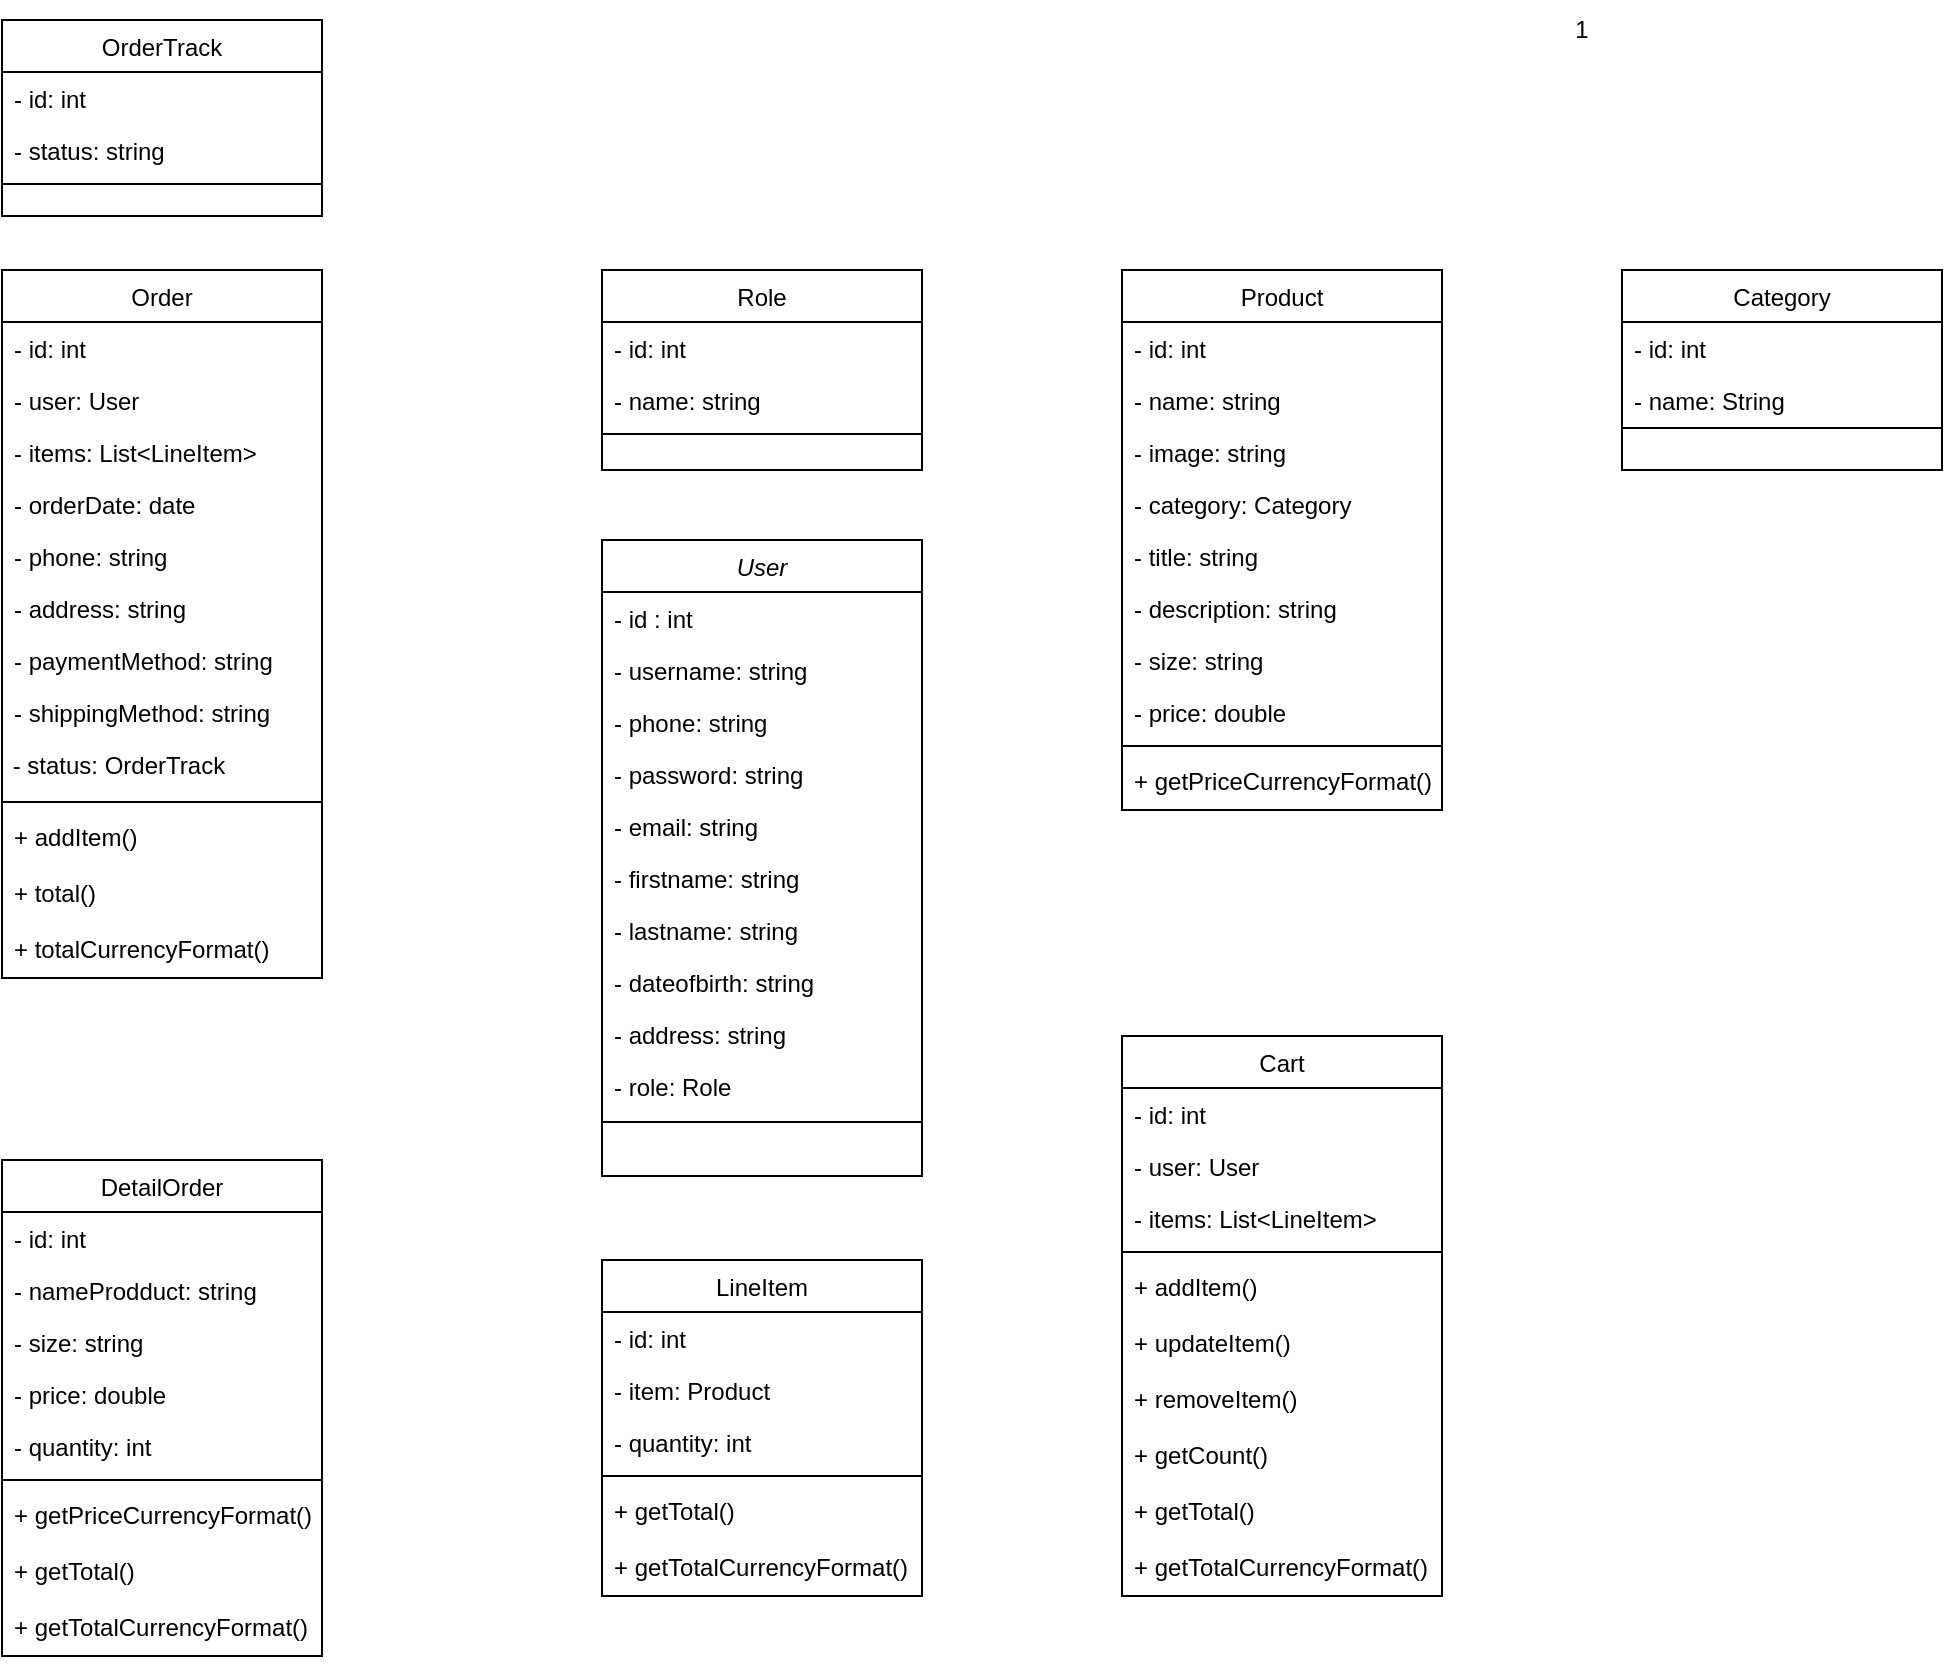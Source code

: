 <mxfile version="22.1.5" type="github">
  <diagram id="C5RBs43oDa-KdzZeNtuy" name="Page-1">
    <mxGraphModel dx="1994" dy="1788" grid="1" gridSize="10" guides="1" tooltips="1" connect="1" arrows="1" fold="1" page="1" pageScale="1" pageWidth="827" pageHeight="1169" math="0" shadow="0">
      <root>
        <mxCell id="WIyWlLk6GJQsqaUBKTNV-0" />
        <mxCell id="WIyWlLk6GJQsqaUBKTNV-1" parent="WIyWlLk6GJQsqaUBKTNV-0" />
        <mxCell id="zkfFHV4jXpPFQw0GAbJ--0" value="User" style="swimlane;fontStyle=2;align=center;verticalAlign=top;childLayout=stackLayout;horizontal=1;startSize=26;horizontalStack=0;resizeParent=1;resizeLast=0;collapsible=1;marginBottom=0;rounded=0;shadow=0;strokeWidth=1;" parent="WIyWlLk6GJQsqaUBKTNV-1" vertex="1">
          <mxGeometry x="270" y="-90" width="160" height="318" as="geometry">
            <mxRectangle x="230" y="140" width="160" height="26" as="alternateBounds" />
          </mxGeometry>
        </mxCell>
        <mxCell id="zkfFHV4jXpPFQw0GAbJ--1" value="- id : int" style="text;align=left;verticalAlign=top;spacingLeft=4;spacingRight=4;overflow=hidden;rotatable=0;points=[[0,0.5],[1,0.5]];portConstraint=eastwest;" parent="zkfFHV4jXpPFQw0GAbJ--0" vertex="1">
          <mxGeometry y="26" width="160" height="26" as="geometry" />
        </mxCell>
        <mxCell id="Cg63x-iaciKgatqvTNVq-11" value="- username: string" style="text;align=left;verticalAlign=top;spacingLeft=4;spacingRight=4;overflow=hidden;rotatable=0;points=[[0,0.5],[1,0.5]];portConstraint=eastwest;" vertex="1" parent="zkfFHV4jXpPFQw0GAbJ--0">
          <mxGeometry y="52" width="160" height="26" as="geometry" />
        </mxCell>
        <mxCell id="kj-ESZTkYVM4pJQoesEY-0" value="- phone: string" style="text;align=left;verticalAlign=top;spacingLeft=4;spacingRight=4;overflow=hidden;rotatable=0;points=[[0,0.5],[1,0.5]];portConstraint=eastwest;rounded=0;shadow=0;html=0;" parent="zkfFHV4jXpPFQw0GAbJ--0" vertex="1">
          <mxGeometry y="78" width="160" height="26" as="geometry" />
        </mxCell>
        <mxCell id="zkfFHV4jXpPFQw0GAbJ--3" value="- password: string&#xa;" style="text;align=left;verticalAlign=top;spacingLeft=4;spacingRight=4;overflow=hidden;rotatable=0;points=[[0,0.5],[1,0.5]];portConstraint=eastwest;rounded=0;shadow=0;html=0;" parent="zkfFHV4jXpPFQw0GAbJ--0" vertex="1">
          <mxGeometry y="104" width="160" height="26" as="geometry" />
        </mxCell>
        <mxCell id="zkfFHV4jXpPFQw0GAbJ--2" value="- email: string" style="text;align=left;verticalAlign=top;spacingLeft=4;spacingRight=4;overflow=hidden;rotatable=0;points=[[0,0.5],[1,0.5]];portConstraint=eastwest;rounded=0;shadow=0;html=0;" parent="zkfFHV4jXpPFQw0GAbJ--0" vertex="1">
          <mxGeometry y="130" width="160" height="26" as="geometry" />
        </mxCell>
        <mxCell id="S6E7kFVQCWdKaX6mD7u5-1" value="- firstname: string&#xa;" style="text;align=left;verticalAlign=top;spacingLeft=4;spacingRight=4;overflow=hidden;rotatable=0;points=[[0,0.5],[1,0.5]];portConstraint=eastwest;rounded=0;shadow=0;html=0;" parent="zkfFHV4jXpPFQw0GAbJ--0" vertex="1">
          <mxGeometry y="156" width="160" height="26" as="geometry" />
        </mxCell>
        <mxCell id="S6E7kFVQCWdKaX6mD7u5-2" value="- lastname: string" style="text;align=left;verticalAlign=top;spacingLeft=4;spacingRight=4;overflow=hidden;rotatable=0;points=[[0,0.5],[1,0.5]];portConstraint=eastwest;rounded=0;shadow=0;html=0;" parent="zkfFHV4jXpPFQw0GAbJ--0" vertex="1">
          <mxGeometry y="182" width="160" height="26" as="geometry" />
        </mxCell>
        <mxCell id="S6E7kFVQCWdKaX6mD7u5-3" value="- dateofbirth: string" style="text;align=left;verticalAlign=top;spacingLeft=4;spacingRight=4;overflow=hidden;rotatable=0;points=[[0,0.5],[1,0.5]];portConstraint=eastwest;rounded=0;shadow=0;html=0;" parent="zkfFHV4jXpPFQw0GAbJ--0" vertex="1">
          <mxGeometry y="208" width="160" height="26" as="geometry" />
        </mxCell>
        <mxCell id="S6E7kFVQCWdKaX6mD7u5-5" value="- address: string " style="text;align=left;verticalAlign=top;spacingLeft=4;spacingRight=4;overflow=hidden;rotatable=0;points=[[0,0.5],[1,0.5]];portConstraint=eastwest;rounded=0;shadow=0;html=0;" parent="zkfFHV4jXpPFQw0GAbJ--0" vertex="1">
          <mxGeometry y="234" width="160" height="26" as="geometry" />
        </mxCell>
        <mxCell id="S6E7kFVQCWdKaX6mD7u5-27" value="- role: Role " style="text;align=left;verticalAlign=top;spacingLeft=4;spacingRight=4;overflow=hidden;rotatable=0;points=[[0,0.5],[1,0.5]];portConstraint=eastwest;rounded=0;shadow=0;html=0;" parent="zkfFHV4jXpPFQw0GAbJ--0" vertex="1">
          <mxGeometry y="260" width="160" height="26" as="geometry" />
        </mxCell>
        <mxCell id="zkfFHV4jXpPFQw0GAbJ--4" value="" style="line;html=1;strokeWidth=1;align=left;verticalAlign=middle;spacingTop=-1;spacingLeft=3;spacingRight=3;rotatable=0;labelPosition=right;points=[];portConstraint=eastwest;" parent="zkfFHV4jXpPFQw0GAbJ--0" vertex="1">
          <mxGeometry y="286" width="160" height="10" as="geometry" />
        </mxCell>
        <mxCell id="S6E7kFVQCWdKaX6mD7u5-20" value="Role" style="swimlane;fontStyle=0;align=center;verticalAlign=top;childLayout=stackLayout;horizontal=1;startSize=26;horizontalStack=0;resizeParent=1;resizeLast=0;collapsible=1;marginBottom=0;rounded=0;shadow=0;strokeWidth=1;" parent="WIyWlLk6GJQsqaUBKTNV-1" vertex="1">
          <mxGeometry x="270" y="-225" width="160" height="100" as="geometry">
            <mxRectangle x="550" y="140" width="160" height="26" as="alternateBounds" />
          </mxGeometry>
        </mxCell>
        <mxCell id="S6E7kFVQCWdKaX6mD7u5-21" value="- id: int" style="text;align=left;verticalAlign=top;spacingLeft=4;spacingRight=4;overflow=hidden;rotatable=0;points=[[0,0.5],[1,0.5]];portConstraint=eastwest;" parent="S6E7kFVQCWdKaX6mD7u5-20" vertex="1">
          <mxGeometry y="26" width="160" height="26" as="geometry" />
        </mxCell>
        <mxCell id="S6E7kFVQCWdKaX6mD7u5-22" value="- name: string" style="text;align=left;verticalAlign=top;spacingLeft=4;spacingRight=4;overflow=hidden;rotatable=0;points=[[0,0.5],[1,0.5]];portConstraint=eastwest;rounded=0;shadow=0;html=0;" parent="S6E7kFVQCWdKaX6mD7u5-20" vertex="1">
          <mxGeometry y="52" width="160" height="26" as="geometry" />
        </mxCell>
        <mxCell id="S6E7kFVQCWdKaX6mD7u5-26" value="" style="line;html=1;strokeWidth=1;align=left;verticalAlign=middle;spacingTop=-1;spacingLeft=3;spacingRight=3;rotatable=0;labelPosition=right;points=[];portConstraint=eastwest;" parent="S6E7kFVQCWdKaX6mD7u5-20" vertex="1">
          <mxGeometry y="78" width="160" height="8" as="geometry" />
        </mxCell>
        <mxCell id="S6E7kFVQCWdKaX6mD7u5-32" value="1" style="text;html=1;strokeColor=none;fillColor=none;align=center;verticalAlign=middle;whiteSpace=wrap;rounded=0;" parent="WIyWlLk6GJQsqaUBKTNV-1" vertex="1">
          <mxGeometry x="730" y="-360" width="60" height="30" as="geometry" />
        </mxCell>
        <mxCell id="S6E7kFVQCWdKaX6mD7u5-72" value="Cart" style="swimlane;fontStyle=0;align=center;verticalAlign=top;childLayout=stackLayout;horizontal=1;startSize=26;horizontalStack=0;resizeParent=1;resizeLast=0;collapsible=1;marginBottom=0;rounded=0;shadow=0;strokeWidth=1;" parent="WIyWlLk6GJQsqaUBKTNV-1" vertex="1">
          <mxGeometry x="530" y="158" width="160" height="280" as="geometry">
            <mxRectangle x="550" y="140" width="160" height="26" as="alternateBounds" />
          </mxGeometry>
        </mxCell>
        <mxCell id="Cg63x-iaciKgatqvTNVq-4" value="- id: int" style="text;align=left;verticalAlign=top;spacingLeft=4;spacingRight=4;overflow=hidden;rotatable=0;points=[[0,0.5],[1,0.5]];portConstraint=eastwest;" vertex="1" parent="S6E7kFVQCWdKaX6mD7u5-72">
          <mxGeometry y="26" width="160" height="26" as="geometry" />
        </mxCell>
        <mxCell id="Cg63x-iaciKgatqvTNVq-5" value="- user: User" style="text;align=left;verticalAlign=top;spacingLeft=4;spacingRight=4;overflow=hidden;rotatable=0;points=[[0,0.5],[1,0.5]];portConstraint=eastwest;rounded=0;shadow=0;html=0;" vertex="1" parent="S6E7kFVQCWdKaX6mD7u5-72">
          <mxGeometry y="52" width="160" height="26" as="geometry" />
        </mxCell>
        <mxCell id="S6E7kFVQCWdKaX6mD7u5-73" value="- items: List&lt;LineItem&gt;" style="text;align=left;verticalAlign=top;spacingLeft=4;spacingRight=4;overflow=hidden;rotatable=0;points=[[0,0.5],[1,0.5]];portConstraint=eastwest;" parent="S6E7kFVQCWdKaX6mD7u5-72" vertex="1">
          <mxGeometry y="78" width="160" height="26" as="geometry" />
        </mxCell>
        <mxCell id="S6E7kFVQCWdKaX6mD7u5-76" value="" style="line;html=1;strokeWidth=1;align=left;verticalAlign=middle;spacingTop=-1;spacingLeft=3;spacingRight=3;rotatable=0;labelPosition=right;points=[];portConstraint=eastwest;" parent="S6E7kFVQCWdKaX6mD7u5-72" vertex="1">
          <mxGeometry y="104" width="160" height="8" as="geometry" />
        </mxCell>
        <mxCell id="Cg63x-iaciKgatqvTNVq-6" value="+ addItem()" style="text;align=left;verticalAlign=top;spacingLeft=4;spacingRight=4;overflow=hidden;rotatable=0;points=[[0,0.5],[1,0.5]];portConstraint=eastwest;rounded=0;shadow=0;html=0;" vertex="1" parent="S6E7kFVQCWdKaX6mD7u5-72">
          <mxGeometry y="112" width="160" height="28" as="geometry" />
        </mxCell>
        <mxCell id="S6E7kFVQCWdKaX6mD7u5-77" value="+ updateItem()" style="text;align=left;verticalAlign=top;spacingLeft=4;spacingRight=4;overflow=hidden;rotatable=0;points=[[0,0.5],[1,0.5]];portConstraint=eastwest;rounded=0;shadow=0;html=0;" parent="S6E7kFVQCWdKaX6mD7u5-72" vertex="1">
          <mxGeometry y="140" width="160" height="28" as="geometry" />
        </mxCell>
        <mxCell id="S6E7kFVQCWdKaX6mD7u5-78" value="+ removeItem()" style="text;align=left;verticalAlign=top;spacingLeft=4;spacingRight=4;overflow=hidden;rotatable=0;points=[[0,0.5],[1,0.5]];portConstraint=eastwest;rounded=0;shadow=0;html=0;" parent="S6E7kFVQCWdKaX6mD7u5-72" vertex="1">
          <mxGeometry y="168" width="160" height="28" as="geometry" />
        </mxCell>
        <mxCell id="Cg63x-iaciKgatqvTNVq-7" value="+ getCount()" style="text;align=left;verticalAlign=top;spacingLeft=4;spacingRight=4;overflow=hidden;rotatable=0;points=[[0,0.5],[1,0.5]];portConstraint=eastwest;rounded=0;shadow=0;html=0;" vertex="1" parent="S6E7kFVQCWdKaX6mD7u5-72">
          <mxGeometry y="196" width="160" height="28" as="geometry" />
        </mxCell>
        <mxCell id="Cg63x-iaciKgatqvTNVq-8" value="+ getTotal()" style="text;align=left;verticalAlign=top;spacingLeft=4;spacingRight=4;overflow=hidden;rotatable=0;points=[[0,0.5],[1,0.5]];portConstraint=eastwest;rounded=0;shadow=0;html=0;" vertex="1" parent="S6E7kFVQCWdKaX6mD7u5-72">
          <mxGeometry y="224" width="160" height="28" as="geometry" />
        </mxCell>
        <mxCell id="Cg63x-iaciKgatqvTNVq-9" value="+ getTotalCurrencyFormat()" style="text;align=left;verticalAlign=top;spacingLeft=4;spacingRight=4;overflow=hidden;rotatable=0;points=[[0,0.5],[1,0.5]];portConstraint=eastwest;rounded=0;shadow=0;html=0;" vertex="1" parent="S6E7kFVQCWdKaX6mD7u5-72">
          <mxGeometry y="252" width="160" height="28" as="geometry" />
        </mxCell>
        <mxCell id="S6E7kFVQCWdKaX6mD7u5-82" value="LineItem" style="swimlane;fontStyle=0;align=center;verticalAlign=top;childLayout=stackLayout;horizontal=1;startSize=26;horizontalStack=0;resizeParent=1;resizeLast=0;collapsible=1;marginBottom=0;rounded=0;shadow=0;strokeWidth=1;" parent="WIyWlLk6GJQsqaUBKTNV-1" vertex="1">
          <mxGeometry x="270" y="270" width="160" height="168" as="geometry">
            <mxRectangle x="550" y="140" width="160" height="26" as="alternateBounds" />
          </mxGeometry>
        </mxCell>
        <mxCell id="Cg63x-iaciKgatqvTNVq-10" value="- id: int" style="text;align=left;verticalAlign=top;spacingLeft=4;spacingRight=4;overflow=hidden;rotatable=0;points=[[0,0.5],[1,0.5]];portConstraint=eastwest;" vertex="1" parent="S6E7kFVQCWdKaX6mD7u5-82">
          <mxGeometry y="26" width="160" height="26" as="geometry" />
        </mxCell>
        <mxCell id="S6E7kFVQCWdKaX6mD7u5-83" value="- item: Product" style="text;align=left;verticalAlign=top;spacingLeft=4;spacingRight=4;overflow=hidden;rotatable=0;points=[[0,0.5],[1,0.5]];portConstraint=eastwest;" parent="S6E7kFVQCWdKaX6mD7u5-82" vertex="1">
          <mxGeometry y="52" width="160" height="26" as="geometry" />
        </mxCell>
        <mxCell id="S6E7kFVQCWdKaX6mD7u5-87" value="- quantity: int" style="text;align=left;verticalAlign=top;spacingLeft=4;spacingRight=4;overflow=hidden;rotatable=0;points=[[0,0.5],[1,0.5]];portConstraint=eastwest;" parent="S6E7kFVQCWdKaX6mD7u5-82" vertex="1">
          <mxGeometry y="78" width="160" height="26" as="geometry" />
        </mxCell>
        <mxCell id="S6E7kFVQCWdKaX6mD7u5-84" value="" style="line;html=1;strokeWidth=1;align=left;verticalAlign=middle;spacingTop=-1;spacingLeft=3;spacingRight=3;rotatable=0;labelPosition=right;points=[];portConstraint=eastwest;" parent="S6E7kFVQCWdKaX6mD7u5-82" vertex="1">
          <mxGeometry y="104" width="160" height="8" as="geometry" />
        </mxCell>
        <mxCell id="S6E7kFVQCWdKaX6mD7u5-85" value="+ getTotal()" style="text;align=left;verticalAlign=top;spacingLeft=4;spacingRight=4;overflow=hidden;rotatable=0;points=[[0,0.5],[1,0.5]];portConstraint=eastwest;rounded=0;shadow=0;html=0;" parent="S6E7kFVQCWdKaX6mD7u5-82" vertex="1">
          <mxGeometry y="112" width="160" height="28" as="geometry" />
        </mxCell>
        <mxCell id="S6E7kFVQCWdKaX6mD7u5-86" value="+ getTotalCurrencyFormat()" style="text;align=left;verticalAlign=top;spacingLeft=4;spacingRight=4;overflow=hidden;rotatable=0;points=[[0,0.5],[1,0.5]];portConstraint=eastwest;rounded=0;shadow=0;html=0;" parent="S6E7kFVQCWdKaX6mD7u5-82" vertex="1">
          <mxGeometry y="140" width="160" height="28" as="geometry" />
        </mxCell>
        <mxCell id="S6E7kFVQCWdKaX6mD7u5-88" value="Product" style="swimlane;fontStyle=0;align=center;verticalAlign=top;childLayout=stackLayout;horizontal=1;startSize=26;horizontalStack=0;resizeParent=1;resizeLast=0;collapsible=1;marginBottom=0;rounded=0;shadow=0;strokeWidth=1;" parent="WIyWlLk6GJQsqaUBKTNV-1" vertex="1">
          <mxGeometry x="530" y="-225" width="160" height="270" as="geometry">
            <mxRectangle x="550" y="140" width="160" height="26" as="alternateBounds" />
          </mxGeometry>
        </mxCell>
        <mxCell id="S6E7kFVQCWdKaX6mD7u5-89" value="- id: int" style="text;align=left;verticalAlign=top;spacingLeft=4;spacingRight=4;overflow=hidden;rotatable=0;points=[[0,0.5],[1,0.5]];portConstraint=eastwest;" parent="S6E7kFVQCWdKaX6mD7u5-88" vertex="1">
          <mxGeometry y="26" width="160" height="26" as="geometry" />
        </mxCell>
        <mxCell id="Cg63x-iaciKgatqvTNVq-0" value="- name: string" style="text;align=left;verticalAlign=top;spacingLeft=4;spacingRight=4;overflow=hidden;rotatable=0;points=[[0,0.5],[1,0.5]];portConstraint=eastwest;" vertex="1" parent="S6E7kFVQCWdKaX6mD7u5-88">
          <mxGeometry y="52" width="160" height="26" as="geometry" />
        </mxCell>
        <mxCell id="Cg63x-iaciKgatqvTNVq-1" value="- image: string" style="text;align=left;verticalAlign=top;spacingLeft=4;spacingRight=4;overflow=hidden;rotatable=0;points=[[0,0.5],[1,0.5]];portConstraint=eastwest;" vertex="1" parent="S6E7kFVQCWdKaX6mD7u5-88">
          <mxGeometry y="78" width="160" height="26" as="geometry" />
        </mxCell>
        <mxCell id="S6E7kFVQCWdKaX6mD7u5-90" value="- category: Category" style="text;align=left;verticalAlign=top;spacingLeft=4;spacingRight=4;overflow=hidden;rotatable=0;points=[[0,0.5],[1,0.5]];portConstraint=eastwest;rounded=0;shadow=0;html=0;" parent="S6E7kFVQCWdKaX6mD7u5-88" vertex="1">
          <mxGeometry y="104" width="160" height="26" as="geometry" />
        </mxCell>
        <mxCell id="S6E7kFVQCWdKaX6mD7u5-91" value="- title: string" style="text;align=left;verticalAlign=top;spacingLeft=4;spacingRight=4;overflow=hidden;rotatable=0;points=[[0,0.5],[1,0.5]];portConstraint=eastwest;rounded=0;shadow=0;html=0;" parent="S6E7kFVQCWdKaX6mD7u5-88" vertex="1">
          <mxGeometry y="130" width="160" height="26" as="geometry" />
        </mxCell>
        <mxCell id="S6E7kFVQCWdKaX6mD7u5-92" value="- description: string" style="text;align=left;verticalAlign=top;spacingLeft=4;spacingRight=4;overflow=hidden;rotatable=0;points=[[0,0.5],[1,0.5]];portConstraint=eastwest;rounded=0;shadow=0;html=0;" parent="S6E7kFVQCWdKaX6mD7u5-88" vertex="1">
          <mxGeometry y="156" width="160" height="26" as="geometry" />
        </mxCell>
        <mxCell id="Cg63x-iaciKgatqvTNVq-2" value="- size: string" style="text;align=left;verticalAlign=top;spacingLeft=4;spacingRight=4;overflow=hidden;rotatable=0;points=[[0,0.5],[1,0.5]];portConstraint=eastwest;" vertex="1" parent="S6E7kFVQCWdKaX6mD7u5-88">
          <mxGeometry y="182" width="160" height="26" as="geometry" />
        </mxCell>
        <mxCell id="S6E7kFVQCWdKaX6mD7u5-95" value="- price: double" style="text;align=left;verticalAlign=top;spacingLeft=4;spacingRight=4;overflow=hidden;rotatable=0;points=[[0,0.5],[1,0.5]];portConstraint=eastwest;rounded=0;shadow=0;html=0;" parent="S6E7kFVQCWdKaX6mD7u5-88" vertex="1">
          <mxGeometry y="208" width="160" height="26" as="geometry" />
        </mxCell>
        <mxCell id="S6E7kFVQCWdKaX6mD7u5-93" value="" style="line;html=1;strokeWidth=1;align=left;verticalAlign=middle;spacingTop=-1;spacingLeft=3;spacingRight=3;rotatable=0;labelPosition=right;points=[];portConstraint=eastwest;" parent="S6E7kFVQCWdKaX6mD7u5-88" vertex="1">
          <mxGeometry y="234" width="160" height="8" as="geometry" />
        </mxCell>
        <mxCell id="kj-ESZTkYVM4pJQoesEY-11" value="+ getPriceCurrencyFormat()" style="text;align=left;verticalAlign=top;spacingLeft=4;spacingRight=4;overflow=hidden;rotatable=0;points=[[0,0.5],[1,0.5]];portConstraint=eastwest;rounded=0;shadow=0;html=0;" parent="S6E7kFVQCWdKaX6mD7u5-88" vertex="1">
          <mxGeometry y="242" width="160" height="28" as="geometry" />
        </mxCell>
        <mxCell id="S6E7kFVQCWdKaX6mD7u5-102" value="Category" style="swimlane;fontStyle=0;align=center;verticalAlign=top;childLayout=stackLayout;horizontal=1;startSize=26;horizontalStack=0;resizeParent=1;resizeLast=0;collapsible=1;marginBottom=0;rounded=0;shadow=0;strokeWidth=1;" parent="WIyWlLk6GJQsqaUBKTNV-1" vertex="1">
          <mxGeometry x="780" y="-225" width="160" height="100" as="geometry">
            <mxRectangle x="550" y="140" width="160" height="26" as="alternateBounds" />
          </mxGeometry>
        </mxCell>
        <mxCell id="S6E7kFVQCWdKaX6mD7u5-103" value="- id: int" style="text;align=left;verticalAlign=top;spacingLeft=4;spacingRight=4;overflow=hidden;rotatable=0;points=[[0,0.5],[1,0.5]];portConstraint=eastwest;" parent="S6E7kFVQCWdKaX6mD7u5-102" vertex="1">
          <mxGeometry y="26" width="160" height="26" as="geometry" />
        </mxCell>
        <mxCell id="S6E7kFVQCWdKaX6mD7u5-104" value="- name: String" style="text;align=left;verticalAlign=top;spacingLeft=4;spacingRight=4;overflow=hidden;rotatable=0;points=[[0,0.5],[1,0.5]];portConstraint=eastwest;" parent="S6E7kFVQCWdKaX6mD7u5-102" vertex="1">
          <mxGeometry y="52" width="160" height="26" as="geometry" />
        </mxCell>
        <mxCell id="S6E7kFVQCWdKaX6mD7u5-105" value="" style="line;html=1;strokeWidth=1;align=left;verticalAlign=middle;spacingTop=-1;spacingLeft=3;spacingRight=3;rotatable=0;labelPosition=right;points=[];portConstraint=eastwest;" parent="S6E7kFVQCWdKaX6mD7u5-102" vertex="1">
          <mxGeometry y="78" width="160" height="2" as="geometry" />
        </mxCell>
        <mxCell id="S6E7kFVQCWdKaX6mD7u5-122" value="Order" style="swimlane;fontStyle=0;align=center;verticalAlign=top;childLayout=stackLayout;horizontal=1;startSize=26;horizontalStack=0;resizeParent=1;resizeLast=0;collapsible=1;marginBottom=0;rounded=0;shadow=0;strokeWidth=1;" parent="WIyWlLk6GJQsqaUBKTNV-1" vertex="1">
          <mxGeometry x="-30" y="-225" width="160" height="354" as="geometry">
            <mxRectangle x="550" y="140" width="160" height="26" as="alternateBounds" />
          </mxGeometry>
        </mxCell>
        <mxCell id="S6E7kFVQCWdKaX6mD7u5-123" value="- id: int" style="text;align=left;verticalAlign=top;spacingLeft=4;spacingRight=4;overflow=hidden;rotatable=0;points=[[0,0.5],[1,0.5]];portConstraint=eastwest;" parent="S6E7kFVQCWdKaX6mD7u5-122" vertex="1">
          <mxGeometry y="26" width="160" height="26" as="geometry" />
        </mxCell>
        <mxCell id="S6E7kFVQCWdKaX6mD7u5-124" value="- user: User" style="text;align=left;verticalAlign=top;spacingLeft=4;spacingRight=4;overflow=hidden;rotatable=0;points=[[0,0.5],[1,0.5]];portConstraint=eastwest;rounded=0;shadow=0;html=0;" parent="S6E7kFVQCWdKaX6mD7u5-122" vertex="1">
          <mxGeometry y="52" width="160" height="26" as="geometry" />
        </mxCell>
        <mxCell id="S6E7kFVQCWdKaX6mD7u5-132" value="- items: List&lt;LineItem&gt;" style="text;align=left;verticalAlign=top;spacingLeft=4;spacingRight=4;overflow=hidden;rotatable=0;points=[[0,0.5],[1,0.5]];portConstraint=eastwest;" parent="S6E7kFVQCWdKaX6mD7u5-122" vertex="1">
          <mxGeometry y="78" width="160" height="26" as="geometry" />
        </mxCell>
        <mxCell id="S6E7kFVQCWdKaX6mD7u5-125" value="- orderDate: date" style="text;align=left;verticalAlign=top;spacingLeft=4;spacingRight=4;overflow=hidden;rotatable=0;points=[[0,0.5],[1,0.5]];portConstraint=eastwest;rounded=0;shadow=0;html=0;" parent="S6E7kFVQCWdKaX6mD7u5-122" vertex="1">
          <mxGeometry y="104" width="160" height="26" as="geometry" />
        </mxCell>
        <mxCell id="Cg63x-iaciKgatqvTNVq-12" value="- phone: string" style="text;align=left;verticalAlign=top;spacingLeft=4;spacingRight=4;overflow=hidden;rotatable=0;points=[[0,0.5],[1,0.5]];portConstraint=eastwest;rounded=0;shadow=0;html=0;" vertex="1" parent="S6E7kFVQCWdKaX6mD7u5-122">
          <mxGeometry y="130" width="160" height="26" as="geometry" />
        </mxCell>
        <mxCell id="Cg63x-iaciKgatqvTNVq-13" value="- address: string " style="text;align=left;verticalAlign=top;spacingLeft=4;spacingRight=4;overflow=hidden;rotatable=0;points=[[0,0.5],[1,0.5]];portConstraint=eastwest;rounded=0;shadow=0;html=0;" vertex="1" parent="S6E7kFVQCWdKaX6mD7u5-122">
          <mxGeometry y="156" width="160" height="26" as="geometry" />
        </mxCell>
        <mxCell id="S6E7kFVQCWdKaX6mD7u5-133" value="- paymentMethod: string" style="text;align=left;verticalAlign=top;spacingLeft=4;spacingRight=4;overflow=hidden;rotatable=0;points=[[0,0.5],[1,0.5]];portConstraint=eastwest;rounded=0;shadow=0;html=0;" parent="S6E7kFVQCWdKaX6mD7u5-122" vertex="1">
          <mxGeometry y="182" width="160" height="26" as="geometry" />
        </mxCell>
        <mxCell id="S6E7kFVQCWdKaX6mD7u5-134" value="- shippingMethod: string" style="text;align=left;verticalAlign=top;spacingLeft=4;spacingRight=4;overflow=hidden;rotatable=0;points=[[0,0.5],[1,0.5]];portConstraint=eastwest;rounded=0;shadow=0;html=0;" parent="S6E7kFVQCWdKaX6mD7u5-122" vertex="1">
          <mxGeometry y="208" width="160" height="26" as="geometry" />
        </mxCell>
        <mxCell id="S6E7kFVQCWdKaX6mD7u5-155" value="&amp;nbsp;- status: OrderTrack" style="text;whiteSpace=wrap;html=1;" parent="S6E7kFVQCWdKaX6mD7u5-122" vertex="1">
          <mxGeometry y="234" width="160" height="28" as="geometry" />
        </mxCell>
        <mxCell id="S6E7kFVQCWdKaX6mD7u5-126" value="" style="line;html=1;strokeWidth=1;align=left;verticalAlign=middle;spacingTop=-1;spacingLeft=3;spacingRight=3;rotatable=0;labelPosition=right;points=[];portConstraint=eastwest;" parent="S6E7kFVQCWdKaX6mD7u5-122" vertex="1">
          <mxGeometry y="262" width="160" height="8" as="geometry" />
        </mxCell>
        <mxCell id="Cg63x-iaciKgatqvTNVq-15" value="+ addItem()" style="text;align=left;verticalAlign=top;spacingLeft=4;spacingRight=4;overflow=hidden;rotatable=0;points=[[0,0.5],[1,0.5]];portConstraint=eastwest;rounded=0;shadow=0;html=0;" vertex="1" parent="S6E7kFVQCWdKaX6mD7u5-122">
          <mxGeometry y="270" width="160" height="28" as="geometry" />
        </mxCell>
        <mxCell id="kj-ESZTkYVM4pJQoesEY-6" value="+ total()" style="text;align=left;verticalAlign=top;spacingLeft=4;spacingRight=4;overflow=hidden;rotatable=0;points=[[0,0.5],[1,0.5]];portConstraint=eastwest;rounded=0;shadow=0;html=0;" parent="S6E7kFVQCWdKaX6mD7u5-122" vertex="1">
          <mxGeometry y="298" width="160" height="28" as="geometry" />
        </mxCell>
        <mxCell id="kj-ESZTkYVM4pJQoesEY-7" value="+ totalCurrencyFormat()" style="text;align=left;verticalAlign=top;spacingLeft=4;spacingRight=4;overflow=hidden;rotatable=0;points=[[0,0.5],[1,0.5]];portConstraint=eastwest;rounded=0;shadow=0;html=0;" parent="S6E7kFVQCWdKaX6mD7u5-122" vertex="1">
          <mxGeometry y="326" width="160" height="28" as="geometry" />
        </mxCell>
        <mxCell id="S6E7kFVQCWdKaX6mD7u5-146" value="OrderTrack" style="swimlane;fontStyle=0;align=center;verticalAlign=top;childLayout=stackLayout;horizontal=1;startSize=26;horizontalStack=0;resizeParent=1;resizeLast=0;collapsible=1;marginBottom=0;rounded=0;shadow=0;strokeWidth=1;" parent="WIyWlLk6GJQsqaUBKTNV-1" vertex="1">
          <mxGeometry x="-30" y="-350" width="160" height="98" as="geometry">
            <mxRectangle x="550" y="140" width="160" height="26" as="alternateBounds" />
          </mxGeometry>
        </mxCell>
        <mxCell id="S6E7kFVQCWdKaX6mD7u5-147" value="- id: int" style="text;align=left;verticalAlign=top;spacingLeft=4;spacingRight=4;overflow=hidden;rotatable=0;points=[[0,0.5],[1,0.5]];portConstraint=eastwest;" parent="S6E7kFVQCWdKaX6mD7u5-146" vertex="1">
          <mxGeometry y="26" width="160" height="26" as="geometry" />
        </mxCell>
        <mxCell id="S6E7kFVQCWdKaX6mD7u5-152" value="- status: string" style="text;align=left;verticalAlign=top;spacingLeft=4;spacingRight=4;overflow=hidden;rotatable=0;points=[[0,0.5],[1,0.5]];portConstraint=eastwest;" parent="S6E7kFVQCWdKaX6mD7u5-146" vertex="1">
          <mxGeometry y="52" width="160" height="26" as="geometry" />
        </mxCell>
        <mxCell id="S6E7kFVQCWdKaX6mD7u5-148" value="" style="line;html=1;strokeWidth=1;align=left;verticalAlign=middle;spacingTop=-1;spacingLeft=3;spacingRight=3;rotatable=0;labelPosition=right;points=[];portConstraint=eastwest;" parent="S6E7kFVQCWdKaX6mD7u5-146" vertex="1">
          <mxGeometry y="78" width="160" height="8" as="geometry" />
        </mxCell>
        <mxCell id="Cg63x-iaciKgatqvTNVq-18" value="DetailOrder" style="swimlane;fontStyle=0;align=center;verticalAlign=top;childLayout=stackLayout;horizontal=1;startSize=26;horizontalStack=0;resizeParent=1;resizeLast=0;collapsible=1;marginBottom=0;rounded=0;shadow=0;strokeWidth=1;" vertex="1" parent="WIyWlLk6GJQsqaUBKTNV-1">
          <mxGeometry x="-30" y="220" width="160" height="248" as="geometry">
            <mxRectangle x="550" y="140" width="160" height="26" as="alternateBounds" />
          </mxGeometry>
        </mxCell>
        <mxCell id="Cg63x-iaciKgatqvTNVq-19" value="- id: int" style="text;align=left;verticalAlign=top;spacingLeft=4;spacingRight=4;overflow=hidden;rotatable=0;points=[[0,0.5],[1,0.5]];portConstraint=eastwest;" vertex="1" parent="Cg63x-iaciKgatqvTNVq-18">
          <mxGeometry y="26" width="160" height="26" as="geometry" />
        </mxCell>
        <mxCell id="Cg63x-iaciKgatqvTNVq-20" value="- nameProdduct: string" style="text;align=left;verticalAlign=top;spacingLeft=4;spacingRight=4;overflow=hidden;rotatable=0;points=[[0,0.5],[1,0.5]];portConstraint=eastwest;" vertex="1" parent="Cg63x-iaciKgatqvTNVq-18">
          <mxGeometry y="52" width="160" height="26" as="geometry" />
        </mxCell>
        <mxCell id="Cg63x-iaciKgatqvTNVq-25" value="- size: string" style="text;align=left;verticalAlign=top;spacingLeft=4;spacingRight=4;overflow=hidden;rotatable=0;points=[[0,0.5],[1,0.5]];portConstraint=eastwest;" vertex="1" parent="Cg63x-iaciKgatqvTNVq-18">
          <mxGeometry y="78" width="160" height="26" as="geometry" />
        </mxCell>
        <mxCell id="Cg63x-iaciKgatqvTNVq-26" value="- price: double" style="text;align=left;verticalAlign=top;spacingLeft=4;spacingRight=4;overflow=hidden;rotatable=0;points=[[0,0.5],[1,0.5]];portConstraint=eastwest;rounded=0;shadow=0;html=0;" vertex="1" parent="Cg63x-iaciKgatqvTNVq-18">
          <mxGeometry y="104" width="160" height="26" as="geometry" />
        </mxCell>
        <mxCell id="Cg63x-iaciKgatqvTNVq-21" value="- quantity: int" style="text;align=left;verticalAlign=top;spacingLeft=4;spacingRight=4;overflow=hidden;rotatable=0;points=[[0,0.5],[1,0.5]];portConstraint=eastwest;" vertex="1" parent="Cg63x-iaciKgatqvTNVq-18">
          <mxGeometry y="130" width="160" height="26" as="geometry" />
        </mxCell>
        <mxCell id="Cg63x-iaciKgatqvTNVq-22" value="" style="line;html=1;strokeWidth=1;align=left;verticalAlign=middle;spacingTop=-1;spacingLeft=3;spacingRight=3;rotatable=0;labelPosition=right;points=[];portConstraint=eastwest;" vertex="1" parent="Cg63x-iaciKgatqvTNVq-18">
          <mxGeometry y="156" width="160" height="8" as="geometry" />
        </mxCell>
        <mxCell id="Cg63x-iaciKgatqvTNVq-27" value="+ getPriceCurrencyFormat()" style="text;align=left;verticalAlign=top;spacingLeft=4;spacingRight=4;overflow=hidden;rotatable=0;points=[[0,0.5],[1,0.5]];portConstraint=eastwest;rounded=0;shadow=0;html=0;" vertex="1" parent="Cg63x-iaciKgatqvTNVq-18">
          <mxGeometry y="164" width="160" height="28" as="geometry" />
        </mxCell>
        <mxCell id="Cg63x-iaciKgatqvTNVq-23" value="+ getTotal()" style="text;align=left;verticalAlign=top;spacingLeft=4;spacingRight=4;overflow=hidden;rotatable=0;points=[[0,0.5],[1,0.5]];portConstraint=eastwest;rounded=0;shadow=0;html=0;" vertex="1" parent="Cg63x-iaciKgatqvTNVq-18">
          <mxGeometry y="192" width="160" height="28" as="geometry" />
        </mxCell>
        <mxCell id="Cg63x-iaciKgatqvTNVq-24" value="+ getTotalCurrencyFormat()" style="text;align=left;verticalAlign=top;spacingLeft=4;spacingRight=4;overflow=hidden;rotatable=0;points=[[0,0.5],[1,0.5]];portConstraint=eastwest;rounded=0;shadow=0;html=0;" vertex="1" parent="Cg63x-iaciKgatqvTNVq-18">
          <mxGeometry y="220" width="160" height="28" as="geometry" />
        </mxCell>
      </root>
    </mxGraphModel>
  </diagram>
</mxfile>
